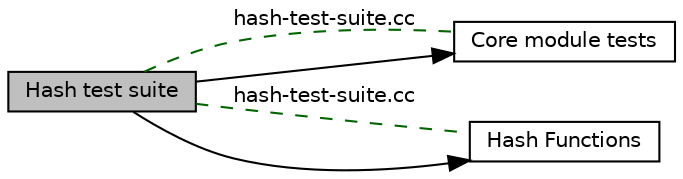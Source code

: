 digraph "Hash test suite"
{
  edge [fontname="Helvetica",fontsize="10",labelfontname="Helvetica",labelfontsize="10"];
  node [fontname="Helvetica",fontsize="10",shape=box];
  rankdir=LR;
  Node1 [label="Hash test suite",height=0.2,width=0.4,color="black", fillcolor="grey75", style="filled", fontcolor="black",tooltip=" "];
  Node2 [label="Core module tests",height=0.2,width=0.4,color="black", fillcolor="white", style="filled",URL="$group__core-tests.html",tooltip="TestSuites for the Core module."];
  Node3 [label="Hash Functions",height=0.2,width=0.4,color="black", fillcolor="white", style="filled",URL="$group__hash.html",tooltip="Generic Hash function interface."];
  Node2->Node1 [shape=plaintext, dir="back", style="solid"];
  Node3->Node1 [shape=plaintext, dir="back", style="solid"];
  Node1->Node2 [shape=plaintext, label="hash-test-suite.cc", color="darkgreen", dir="none", style="dashed"];
  Node1->Node3 [shape=plaintext, label="hash-test-suite.cc", color="darkgreen", dir="none", style="dashed"];
}
